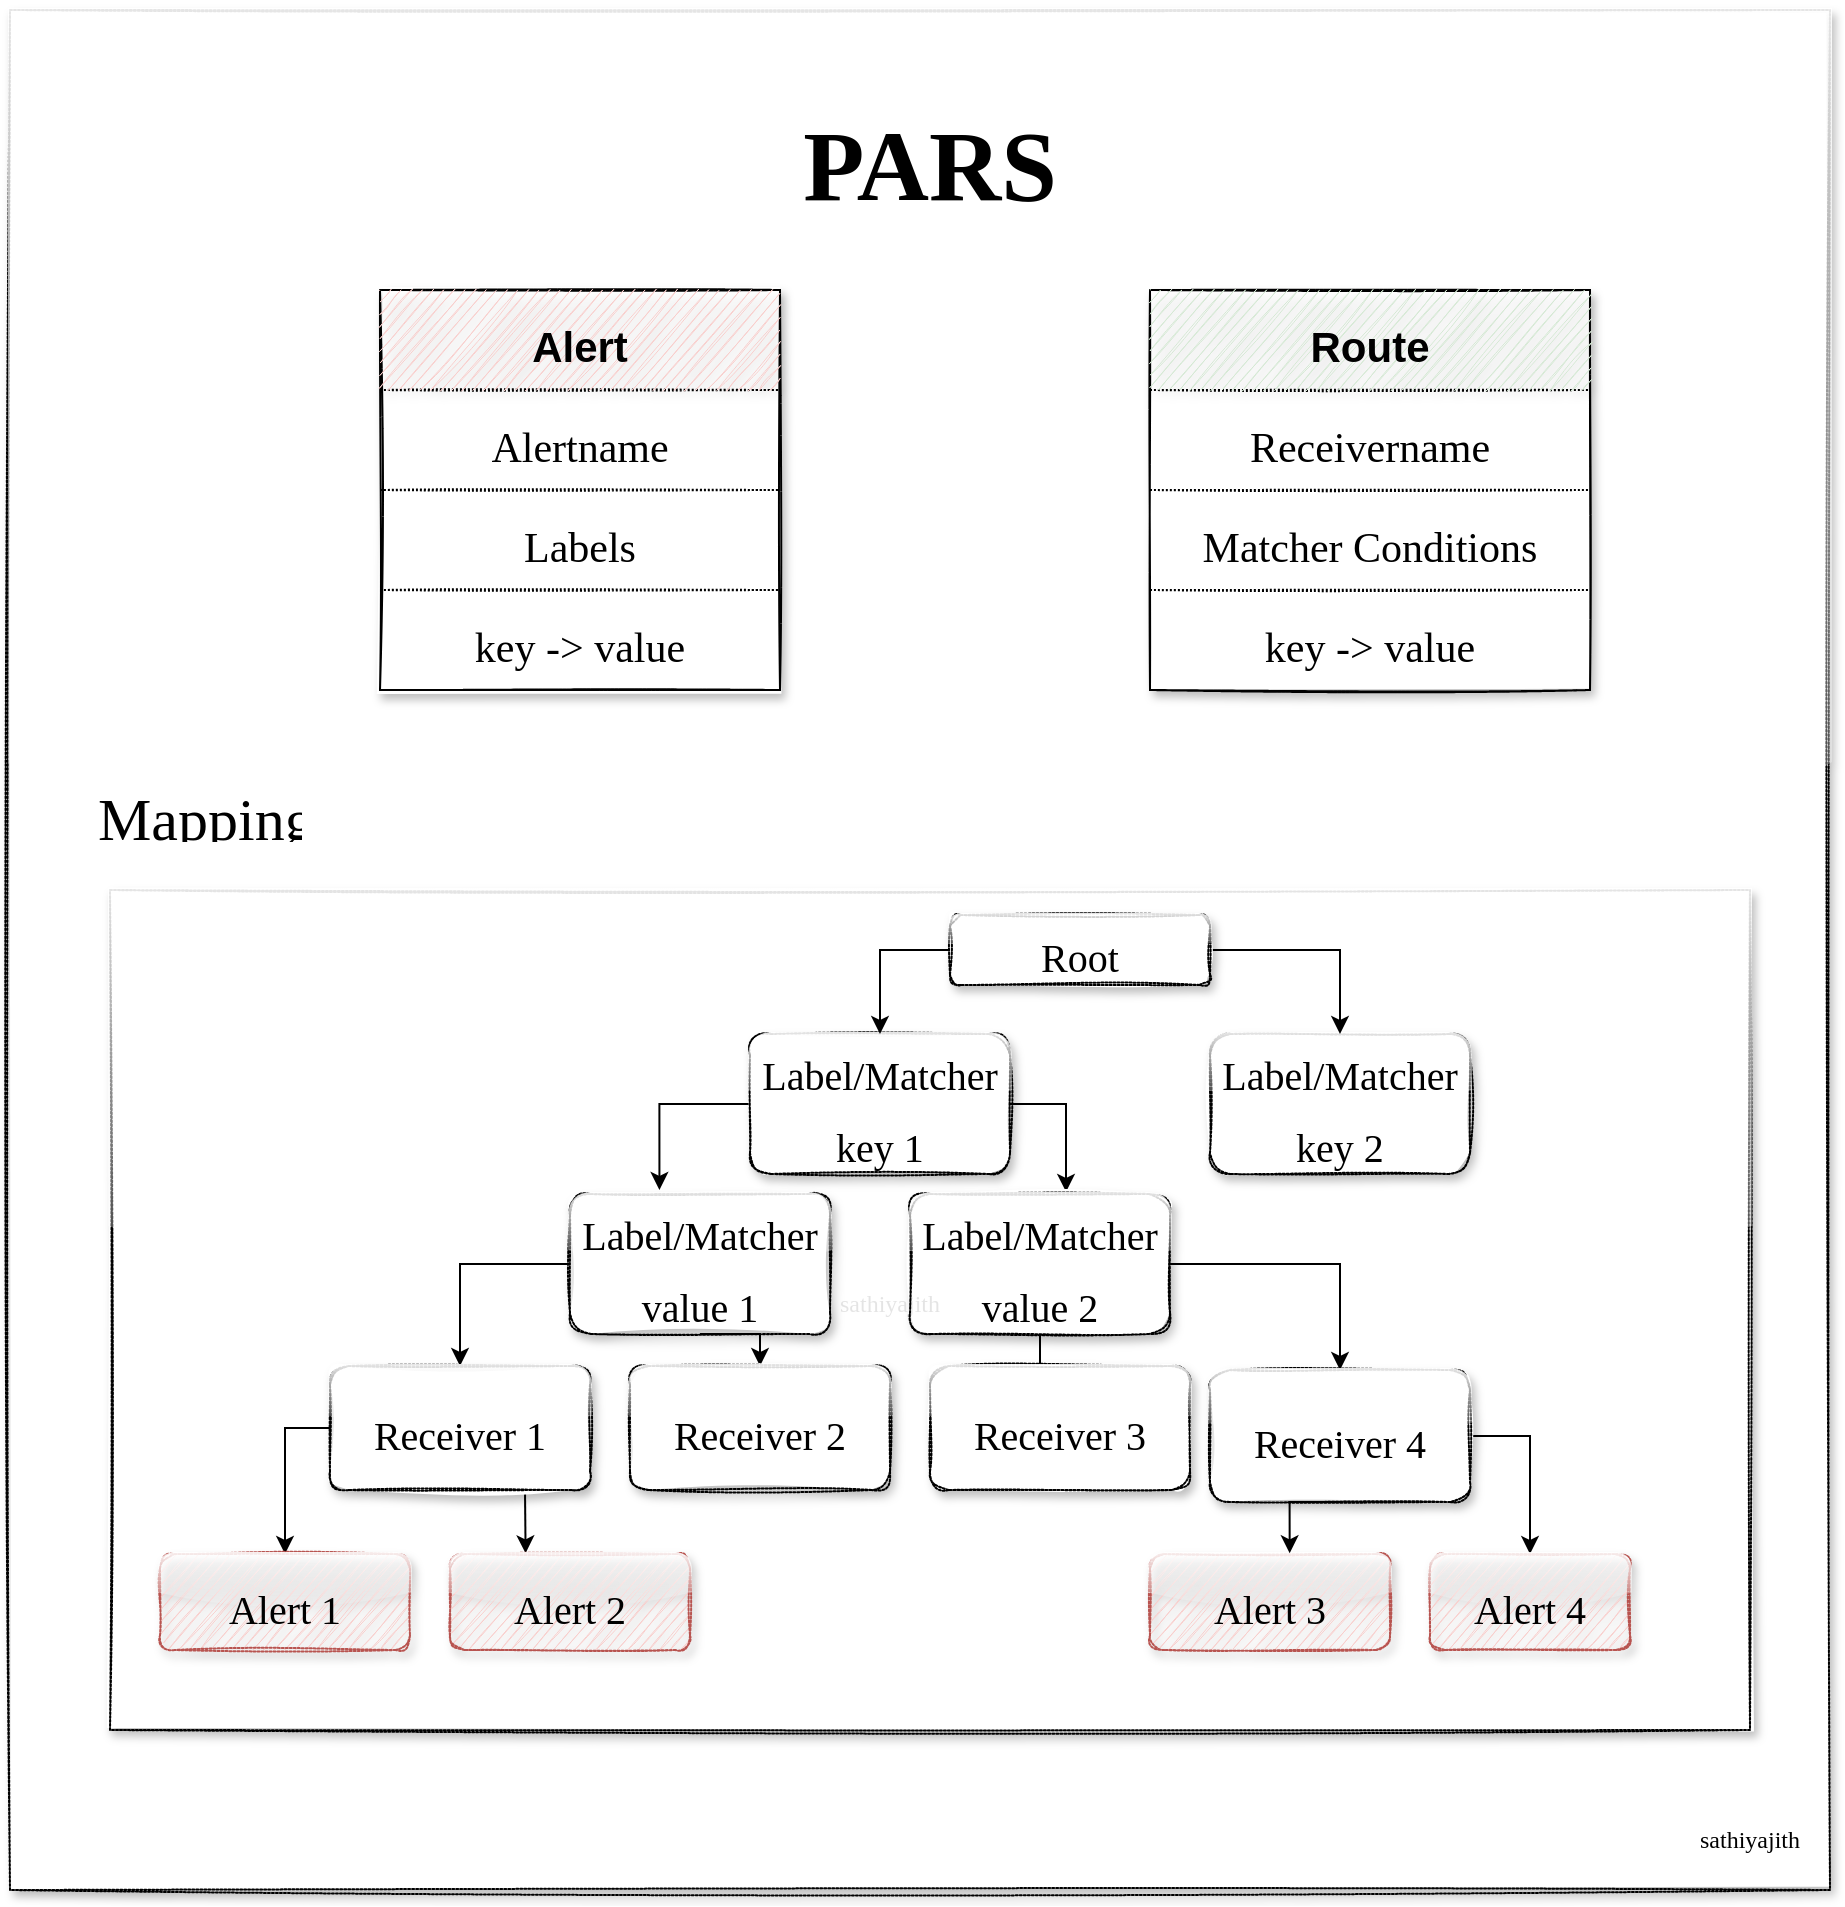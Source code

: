<mxfile version="20.2.3" type="device"><diagram id="eUohyLS9wrAkjKXuaIY4" name="Page-1"><mxGraphModel dx="1038" dy="641" grid="1" gridSize="10" guides="1" tooltips="1" connect="1" arrows="1" fold="1" page="1" pageScale="1" pageWidth="850" pageHeight="1100" math="0" shadow="0"><root><mxCell id="0"/><mxCell id="1" parent="0"/><mxCell id="ghGLA0JRlmJBqLsw4SV2-2" value="" style="rounded=0;whiteSpace=wrap;html=1;dashed=1;dashPattern=1 1;sketch=1;glass=1;shadow=1;" parent="1" vertex="1"><mxGeometry x="90" y="340" width="910" height="940" as="geometry"/></mxCell><mxCell id="ghGLA0JRlmJBqLsw4SV2-3" value="&lt;h1 style=&quot;&quot;&gt;&lt;font data-font-src=&quot;https://fonts.googleapis.com/css?family=Teko&quot; face=&quot;Teko&quot; style=&quot;font-size: 50px;&quot;&gt;PARS&lt;/font&gt;&lt;/h1&gt;" style="text;html=1;strokeColor=none;fillColor=none;spacing=5;spacingTop=-20;whiteSpace=wrap;overflow=hidden;rounded=0;align=center;fontSize=31;verticalAlign=middle;labelPosition=center;verticalLabelPosition=middle;" parent="1" vertex="1"><mxGeometry x="465" y="350" width="170" height="110" as="geometry"/></mxCell><mxCell id="ghGLA0JRlmJBqLsw4SV2-5" value="" style="shape=table;html=1;whiteSpace=wrap;startSize=0;container=1;collapsible=0;childLayout=tableLayout;rounded=0;shadow=1;glass=1;dashed=1;dashPattern=1 1;sketch=1;fontSize=31;flipV=0;flipH=1;" parent="1" vertex="1"><mxGeometry x="275" y="480" width="200" height="200" as="geometry"/></mxCell><mxCell id="ghGLA0JRlmJBqLsw4SV2-6" value="" style="shape=tableRow;horizontal=0;startSize=0;swimlaneHead=0;swimlaneBody=0;top=0;left=0;bottom=0;right=0;collapsible=0;dropTarget=0;fillColor=none;points=[[0,0.5],[1,0.5]];portConstraint=eastwest;rounded=0;shadow=1;glass=1;dashed=1;dashPattern=1 1;sketch=1;fontSize=31;" parent="ghGLA0JRlmJBqLsw4SV2-5" vertex="1"><mxGeometry width="200" height="50" as="geometry"/></mxCell><mxCell id="ghGLA0JRlmJBqLsw4SV2-7" value="&lt;font style=&quot;font-size: 21px;&quot;&gt;&lt;b&gt;Alert&lt;/b&gt;&lt;/font&gt;" style="shape=partialRectangle;html=1;whiteSpace=wrap;connectable=0;fillColor=#f8cecc;top=0;left=0;bottom=0;right=0;overflow=hidden;rounded=0;shadow=1;glass=1;dashed=1;dashPattern=1 1;sketch=1;fontSize=31;strokeColor=#b85450;" parent="ghGLA0JRlmJBqLsw4SV2-6" vertex="1"><mxGeometry width="200" height="50" as="geometry"><mxRectangle width="200" height="50" as="alternateBounds"/></mxGeometry></mxCell><mxCell id="ghGLA0JRlmJBqLsw4SV2-10" value="" style="shape=tableRow;horizontal=0;startSize=0;swimlaneHead=0;swimlaneBody=0;top=0;left=0;bottom=0;right=0;collapsible=0;dropTarget=0;fillColor=none;points=[[0,0.5],[1,0.5]];portConstraint=eastwest;rounded=0;shadow=1;glass=1;dashed=1;dashPattern=1 1;sketch=1;fontSize=31;" parent="ghGLA0JRlmJBqLsw4SV2-5" vertex="1"><mxGeometry y="50" width="200" height="50" as="geometry"/></mxCell><mxCell id="ghGLA0JRlmJBqLsw4SV2-11" value="&lt;font data-font-src=&quot;https://fonts.googleapis.com/css?family=Shadows+Into+Light&quot; face=&quot;Shadows Into Light&quot; style=&quot;font-size: 21px;&quot;&gt;Alertname&lt;/font&gt;" style="shape=partialRectangle;html=1;whiteSpace=wrap;connectable=0;fillColor=none;top=0;left=0;bottom=0;right=0;overflow=hidden;rounded=0;shadow=1;glass=1;dashed=1;dashPattern=1 1;sketch=1;fontSize=31;" parent="ghGLA0JRlmJBqLsw4SV2-10" vertex="1"><mxGeometry width="200" height="50" as="geometry"><mxRectangle width="200" height="50" as="alternateBounds"/></mxGeometry></mxCell><mxCell id="ghGLA0JRlmJBqLsw4SV2-14" value="" style="shape=tableRow;horizontal=0;startSize=0;swimlaneHead=0;swimlaneBody=0;top=0;left=0;bottom=0;right=0;collapsible=0;dropTarget=0;fillColor=none;points=[[0,0.5],[1,0.5]];portConstraint=eastwest;rounded=0;shadow=1;glass=1;dashed=1;dashPattern=1 1;sketch=1;fontSize=31;" parent="ghGLA0JRlmJBqLsw4SV2-5" vertex="1"><mxGeometry y="100" width="200" height="50" as="geometry"/></mxCell><mxCell id="ghGLA0JRlmJBqLsw4SV2-15" value="&lt;span style=&quot;font-size: 21px;&quot;&gt;&lt;font data-font-src=&quot;https://fonts.googleapis.com/css?family=Shadows+Into+Light&quot; face=&quot;Shadows Into Light&quot;&gt;Labels&lt;/font&gt;&lt;/span&gt;" style="shape=partialRectangle;html=1;whiteSpace=wrap;connectable=0;fillColor=none;top=0;left=0;bottom=0;right=0;overflow=hidden;rounded=0;shadow=1;glass=1;dashed=1;dashPattern=1 1;sketch=1;fontSize=31;" parent="ghGLA0JRlmJBqLsw4SV2-14" vertex="1"><mxGeometry width="200" height="50" as="geometry"><mxRectangle width="200" height="50" as="alternateBounds"/></mxGeometry></mxCell><mxCell id="ghGLA0JRlmJBqLsw4SV2-18" style="shape=tableRow;horizontal=0;startSize=0;swimlaneHead=0;swimlaneBody=0;top=0;left=0;bottom=0;right=0;collapsible=0;dropTarget=0;fillColor=none;points=[[0,0.5],[1,0.5]];portConstraint=eastwest;rounded=0;shadow=1;glass=1;dashed=1;dashPattern=1 1;sketch=1;fontSize=31;" parent="ghGLA0JRlmJBqLsw4SV2-5" vertex="1"><mxGeometry y="150" width="200" height="50" as="geometry"/></mxCell><mxCell id="ghGLA0JRlmJBqLsw4SV2-19" value="&lt;span style=&quot;font-size: 21px;&quot;&gt;&lt;font data-font-src=&quot;https://fonts.googleapis.com/css?family=Shadows+Into+Light&quot; face=&quot;Shadows Into Light&quot;&gt;key -&amp;gt; value&lt;/font&gt;&lt;/span&gt;" style="shape=partialRectangle;html=1;whiteSpace=wrap;connectable=0;fillColor=none;top=0;left=0;bottom=0;right=0;overflow=hidden;rounded=0;shadow=1;glass=1;dashed=1;dashPattern=1 1;sketch=1;fontSize=31;" parent="ghGLA0JRlmJBqLsw4SV2-18" vertex="1"><mxGeometry width="200" height="50" as="geometry"><mxRectangle width="200" height="50" as="alternateBounds"/></mxGeometry></mxCell><mxCell id="ghGLA0JRlmJBqLsw4SV2-22" value="" style="shape=table;html=1;whiteSpace=wrap;startSize=0;container=1;collapsible=0;childLayout=tableLayout;rounded=0;shadow=1;glass=1;dashed=1;dashPattern=1 1;sketch=1;fontSize=31;flipV=0;flipH=1;" parent="1" vertex="1"><mxGeometry x="660" y="480" width="220" height="200" as="geometry"/></mxCell><mxCell id="ghGLA0JRlmJBqLsw4SV2-23" value="" style="shape=tableRow;horizontal=0;startSize=0;swimlaneHead=0;swimlaneBody=0;top=0;left=0;bottom=0;right=0;collapsible=0;dropTarget=0;fillColor=none;points=[[0,0.5],[1,0.5]];portConstraint=eastwest;rounded=0;shadow=1;glass=1;dashed=1;dashPattern=1 1;sketch=1;fontSize=31;" parent="ghGLA0JRlmJBqLsw4SV2-22" vertex="1"><mxGeometry width="220" height="50" as="geometry"/></mxCell><mxCell id="ghGLA0JRlmJBqLsw4SV2-24" value="&lt;font style=&quot;font-size: 21px;&quot;&gt;&lt;b&gt;Route&lt;/b&gt;&lt;/font&gt;" style="shape=partialRectangle;html=1;whiteSpace=wrap;connectable=0;fillColor=#d5e8d4;top=0;left=0;bottom=0;right=0;overflow=hidden;rounded=0;shadow=1;glass=1;dashed=1;dashPattern=1 1;sketch=1;fontSize=31;strokeColor=#82b366;" parent="ghGLA0JRlmJBqLsw4SV2-23" vertex="1"><mxGeometry width="220" height="50" as="geometry"><mxRectangle width="220" height="50" as="alternateBounds"/></mxGeometry></mxCell><mxCell id="ghGLA0JRlmJBqLsw4SV2-25" value="" style="shape=tableRow;horizontal=0;startSize=0;swimlaneHead=0;swimlaneBody=0;top=0;left=0;bottom=0;right=0;collapsible=0;dropTarget=0;fillColor=none;points=[[0,0.5],[1,0.5]];portConstraint=eastwest;rounded=0;shadow=1;glass=1;dashed=1;dashPattern=1 1;sketch=1;fontSize=31;" parent="ghGLA0JRlmJBqLsw4SV2-22" vertex="1"><mxGeometry y="50" width="220" height="50" as="geometry"/></mxCell><mxCell id="ghGLA0JRlmJBqLsw4SV2-26" value="&lt;font data-font-src=&quot;https://fonts.googleapis.com/css?family=Shadows+Into+Light&quot; face=&quot;Shadows Into Light&quot; style=&quot;font-size: 21px;&quot;&gt;Receivername&lt;/font&gt;" style="shape=partialRectangle;html=1;whiteSpace=wrap;connectable=0;fillColor=none;top=0;left=0;bottom=0;right=0;overflow=hidden;rounded=0;shadow=1;glass=1;dashed=1;dashPattern=1 1;sketch=1;fontSize=31;" parent="ghGLA0JRlmJBqLsw4SV2-25" vertex="1"><mxGeometry width="220" height="50" as="geometry"><mxRectangle width="220" height="50" as="alternateBounds"/></mxGeometry></mxCell><mxCell id="ghGLA0JRlmJBqLsw4SV2-27" value="" style="shape=tableRow;horizontal=0;startSize=0;swimlaneHead=0;swimlaneBody=0;top=0;left=0;bottom=0;right=0;collapsible=0;dropTarget=0;fillColor=none;points=[[0,0.5],[1,0.5]];portConstraint=eastwest;rounded=0;shadow=1;glass=1;dashed=1;dashPattern=1 1;sketch=1;fontSize=31;" parent="ghGLA0JRlmJBqLsw4SV2-22" vertex="1"><mxGeometry y="100" width="220" height="50" as="geometry"/></mxCell><mxCell id="ghGLA0JRlmJBqLsw4SV2-28" value="&lt;span style=&quot;font-size: 21px;&quot;&gt;&lt;font data-font-src=&quot;https://fonts.googleapis.com/css?family=Shadows+Into+Light&quot; face=&quot;Shadows Into Light&quot;&gt;Matcher Conditions&lt;/font&gt;&lt;/span&gt;" style="shape=partialRectangle;html=1;whiteSpace=wrap;connectable=0;fillColor=none;top=0;left=0;bottom=0;right=0;overflow=hidden;rounded=0;shadow=1;glass=1;dashed=1;dashPattern=1 1;sketch=1;fontSize=31;" parent="ghGLA0JRlmJBqLsw4SV2-27" vertex="1"><mxGeometry width="220" height="50" as="geometry"><mxRectangle width="220" height="50" as="alternateBounds"/></mxGeometry></mxCell><mxCell id="ghGLA0JRlmJBqLsw4SV2-29" style="shape=tableRow;horizontal=0;startSize=0;swimlaneHead=0;swimlaneBody=0;top=0;left=0;bottom=0;right=0;collapsible=0;dropTarget=0;fillColor=none;points=[[0,0.5],[1,0.5]];portConstraint=eastwest;rounded=0;shadow=1;glass=1;dashed=1;dashPattern=1 1;sketch=1;fontSize=31;" parent="ghGLA0JRlmJBqLsw4SV2-22" vertex="1"><mxGeometry y="150" width="220" height="50" as="geometry"/></mxCell><mxCell id="ghGLA0JRlmJBqLsw4SV2-30" value="&lt;span style=&quot;font-size: 21px;&quot;&gt;&lt;font data-font-src=&quot;https://fonts.googleapis.com/css?family=Shadows+Into+Light&quot; face=&quot;Shadows Into Light&quot;&gt;key -&amp;gt; value&lt;/font&gt;&lt;/span&gt;" style="shape=partialRectangle;html=1;whiteSpace=wrap;connectable=0;fillColor=none;top=0;left=0;bottom=0;right=0;overflow=hidden;rounded=0;shadow=1;glass=1;dashed=1;dashPattern=1 1;sketch=1;fontSize=31;" parent="ghGLA0JRlmJBqLsw4SV2-29" vertex="1"><mxGeometry width="220" height="50" as="geometry"><mxRectangle width="220" height="50" as="alternateBounds"/></mxGeometry></mxCell><mxCell id="ghGLA0JRlmJBqLsw4SV2-31" value="&lt;h1 style=&quot;&quot;&gt;&lt;font face=&quot;Staatliches&quot; data-font-src=&quot;https://fonts.googleapis.com/css?family=Staatliches&quot; style=&quot;font-size: 30px; font-weight: normal;&quot;&gt;Mapping&lt;/font&gt;&lt;/h1&gt;" style="text;html=1;strokeColor=none;fillColor=none;spacing=5;spacingTop=-50;whiteSpace=wrap;overflow=hidden;rounded=0;align=center;fontSize=31;verticalAlign=middle;labelPosition=center;verticalLabelPosition=middle;horizontal=1;" parent="1" vertex="1"><mxGeometry x="130" y="700" width="110" height="60" as="geometry"/></mxCell><mxCell id="ghGLA0JRlmJBqLsw4SV2-33" value="" style="rounded=0;whiteSpace=wrap;html=1;shadow=1;glass=1;dashed=1;dashPattern=1 1;sketch=1;fontFamily=Shadows Into Light;fontSource=https%3A%2F%2Ffonts.googleapis.com%2Fcss%3Ffamily%3DShadows%2BInto%2BLight;fontSize=30;" parent="1" vertex="1"><mxGeometry x="140" y="780" width="820" height="420" as="geometry"/></mxCell><mxCell id="ghGLA0JRlmJBqLsw4SV2-54" style="edgeStyle=orthogonalEdgeStyle;rounded=0;orthogonalLoop=1;jettySize=auto;html=1;exitX=0;exitY=0.5;exitDx=0;exitDy=0;entryX=0.344;entryY=-0.029;entryDx=0;entryDy=0;entryPerimeter=0;fontFamily=Shadows Into Light;fontSource=https%3A%2F%2Ffonts.googleapis.com%2Fcss%3Ffamily%3DShadows%2BInto%2BLight;fontSize=20;" parent="1" source="ghGLA0JRlmJBqLsw4SV2-35" target="ghGLA0JRlmJBqLsw4SV2-37" edge="1"><mxGeometry relative="1" as="geometry"/></mxCell><mxCell id="ghGLA0JRlmJBqLsw4SV2-55" style="edgeStyle=orthogonalEdgeStyle;rounded=0;orthogonalLoop=1;jettySize=auto;html=1;exitX=1;exitY=0.5;exitDx=0;exitDy=0;entryX=0.6;entryY=-0.015;entryDx=0;entryDy=0;entryPerimeter=0;fontFamily=Shadows Into Light;fontSource=https%3A%2F%2Ffonts.googleapis.com%2Fcss%3Ffamily%3DShadows%2BInto%2BLight;fontSize=20;" parent="1" source="ghGLA0JRlmJBqLsw4SV2-35" target="ghGLA0JRlmJBqLsw4SV2-38" edge="1"><mxGeometry relative="1" as="geometry"/></mxCell><mxCell id="ghGLA0JRlmJBqLsw4SV2-35" value="&lt;font style=&quot;font-size: 20px;&quot;&gt;Label/Matcher key 1&lt;/font&gt;" style="rounded=1;whiteSpace=wrap;html=1;shadow=1;glass=1;dashed=1;dashPattern=1 1;sketch=1;fontFamily=Shadows Into Light;fontSource=https%3A%2F%2Ffonts.googleapis.com%2Fcss%3Ffamily%3DShadows%2BInto%2BLight;fontSize=30;" parent="1" vertex="1"><mxGeometry x="460" y="852" width="130" height="70" as="geometry"/></mxCell><mxCell id="ghGLA0JRlmJBqLsw4SV2-56" style="edgeStyle=orthogonalEdgeStyle;rounded=0;orthogonalLoop=1;jettySize=auto;html=1;exitX=0;exitY=0.5;exitDx=0;exitDy=0;entryX=0.5;entryY=0;entryDx=0;entryDy=0;fontFamily=Shadows Into Light;fontSource=https%3A%2F%2Ffonts.googleapis.com%2Fcss%3Ffamily%3DShadows%2BInto%2BLight;fontSize=20;" parent="1" source="ghGLA0JRlmJBqLsw4SV2-37" target="ghGLA0JRlmJBqLsw4SV2-41" edge="1"><mxGeometry relative="1" as="geometry"/></mxCell><mxCell id="ghGLA0JRlmJBqLsw4SV2-57" style="edgeStyle=orthogonalEdgeStyle;rounded=0;orthogonalLoop=1;jettySize=auto;html=1;exitX=0.5;exitY=1;exitDx=0;exitDy=0;entryX=0.5;entryY=0;entryDx=0;entryDy=0;fontFamily=Shadows Into Light;fontSource=https%3A%2F%2Ffonts.googleapis.com%2Fcss%3Ffamily%3DShadows%2BInto%2BLight;fontSize=20;" parent="1" source="ghGLA0JRlmJBqLsw4SV2-37" target="ghGLA0JRlmJBqLsw4SV2-42" edge="1"><mxGeometry relative="1" as="geometry"><Array as="points"><mxPoint x="465" y="1002"/></Array></mxGeometry></mxCell><mxCell id="ghGLA0JRlmJBqLsw4SV2-37" value="&lt;font style=&quot;font-size: 20px;&quot;&gt;Label/Matcher value 1&lt;/font&gt;" style="rounded=1;whiteSpace=wrap;html=1;shadow=1;glass=1;dashed=1;dashPattern=1 1;sketch=1;fontFamily=Shadows Into Light;fontSource=https%3A%2F%2Ffonts.googleapis.com%2Fcss%3Ffamily%3DShadows%2BInto%2BLight;fontSize=30;" parent="1" vertex="1"><mxGeometry x="370" y="932" width="130" height="70" as="geometry"/></mxCell><mxCell id="ghGLA0JRlmJBqLsw4SV2-58" style="edgeStyle=orthogonalEdgeStyle;rounded=0;orthogonalLoop=1;jettySize=auto;html=1;exitX=0.5;exitY=1;exitDx=0;exitDy=0;fontFamily=Shadows Into Light;fontSource=https%3A%2F%2Ffonts.googleapis.com%2Fcss%3Ffamily%3DShadows%2BInto%2BLight;fontSize=20;entryX=0.429;entryY=0.023;entryDx=0;entryDy=0;entryPerimeter=0;" parent="1" source="ghGLA0JRlmJBqLsw4SV2-38" target="ghGLA0JRlmJBqLsw4SV2-46" edge="1"><mxGeometry relative="1" as="geometry"><Array as="points"><mxPoint x="605" y="1030"/><mxPoint x="606" y="1030"/></Array></mxGeometry></mxCell><mxCell id="ghGLA0JRlmJBqLsw4SV2-59" style="edgeStyle=orthogonalEdgeStyle;rounded=0;orthogonalLoop=1;jettySize=auto;html=1;exitX=1;exitY=0.5;exitDx=0;exitDy=0;entryX=0.5;entryY=0;entryDx=0;entryDy=0;fontFamily=Shadows Into Light;fontSource=https%3A%2F%2Ffonts.googleapis.com%2Fcss%3Ffamily%3DShadows%2BInto%2BLight;fontSize=20;" parent="1" source="ghGLA0JRlmJBqLsw4SV2-38" target="ghGLA0JRlmJBqLsw4SV2-47" edge="1"><mxGeometry relative="1" as="geometry"/></mxCell><mxCell id="ghGLA0JRlmJBqLsw4SV2-38" value="&lt;font style=&quot;font-size: 20px;&quot;&gt;Label/Matcher value 2&lt;/font&gt;" style="rounded=1;whiteSpace=wrap;html=1;shadow=1;glass=1;dashed=1;dashPattern=1 1;sketch=1;fontFamily=Shadows Into Light;fontSource=https%3A%2F%2Ffonts.googleapis.com%2Fcss%3Ffamily%3DShadows%2BInto%2BLight;fontSize=30;" parent="1" vertex="1"><mxGeometry x="540" y="932" width="130" height="70" as="geometry"/></mxCell><mxCell id="ghGLA0JRlmJBqLsw4SV2-61" style="edgeStyle=orthogonalEdgeStyle;rounded=0;orthogonalLoop=1;jettySize=auto;html=1;exitX=0;exitY=0.5;exitDx=0;exitDy=0;entryX=0.5;entryY=0;entryDx=0;entryDy=0;fontFamily=Shadows Into Light;fontSource=https%3A%2F%2Ffonts.googleapis.com%2Fcss%3Ffamily%3DShadows%2BInto%2BLight;fontSize=20;" parent="1" source="ghGLA0JRlmJBqLsw4SV2-41" target="ghGLA0JRlmJBqLsw4SV2-43" edge="1"><mxGeometry relative="1" as="geometry"/></mxCell><mxCell id="ghGLA0JRlmJBqLsw4SV2-62" style="edgeStyle=orthogonalEdgeStyle;rounded=0;orthogonalLoop=1;jettySize=auto;html=1;exitX=0.75;exitY=1;exitDx=0;exitDy=0;entryX=0.315;entryY=-0.007;entryDx=0;entryDy=0;entryPerimeter=0;fontFamily=Shadows Into Light;fontSource=https%3A%2F%2Ffonts.googleapis.com%2Fcss%3Ffamily%3DShadows%2BInto%2BLight;fontSize=20;" parent="1" source="ghGLA0JRlmJBqLsw4SV2-41" target="ghGLA0JRlmJBqLsw4SV2-44" edge="1"><mxGeometry relative="1" as="geometry"/></mxCell><mxCell id="ghGLA0JRlmJBqLsw4SV2-41" value="&lt;font style=&quot;font-size: 20px;&quot;&gt;Receiver 1&lt;/font&gt;" style="rounded=1;whiteSpace=wrap;html=1;shadow=1;glass=1;dashed=1;dashPattern=1 1;sketch=1;fontFamily=Shadows Into Light;fontSource=https%3A%2F%2Ffonts.googleapis.com%2Fcss%3Ffamily%3DShadows%2BInto%2BLight;fontSize=30;" parent="1" vertex="1"><mxGeometry x="250" y="1018" width="130" height="62" as="geometry"/></mxCell><mxCell id="ghGLA0JRlmJBqLsw4SV2-42" value="&lt;font style=&quot;font-size: 20px;&quot;&gt;Receiver 2&lt;/font&gt;" style="rounded=1;whiteSpace=wrap;html=1;shadow=1;glass=1;dashed=1;dashPattern=1 1;sketch=1;fontFamily=Shadows Into Light;fontSource=https%3A%2F%2Ffonts.googleapis.com%2Fcss%3Ffamily%3DShadows%2BInto%2BLight;fontSize=30;" parent="1" vertex="1"><mxGeometry x="400" y="1018" width="130" height="62" as="geometry"/></mxCell><mxCell id="ghGLA0JRlmJBqLsw4SV2-43" value="&lt;font style=&quot;font-size: 20px;&quot;&gt;Alert 1&lt;/font&gt;" style="rounded=1;whiteSpace=wrap;html=1;shadow=1;glass=1;dashed=1;dashPattern=1 1;sketch=1;fontFamily=Shadows Into Light;fontSource=https%3A%2F%2Ffonts.googleapis.com%2Fcss%3Ffamily%3DShadows%2BInto%2BLight;fontSize=30;fillColor=#f8cecc;strokeColor=#b85450;" parent="1" vertex="1"><mxGeometry x="165" y="1112" width="125" height="48" as="geometry"/></mxCell><mxCell id="ghGLA0JRlmJBqLsw4SV2-44" value="&lt;font style=&quot;font-size: 20px;&quot;&gt;Alert 2&lt;/font&gt;" style="rounded=1;whiteSpace=wrap;html=1;shadow=1;glass=1;dashed=1;dashPattern=1 1;sketch=1;fontFamily=Shadows Into Light;fontSource=https%3A%2F%2Ffonts.googleapis.com%2Fcss%3Ffamily%3DShadows%2BInto%2BLight;fontSize=30;fillColor=#f8cecc;strokeColor=#b85450;" parent="1" vertex="1"><mxGeometry x="310" y="1112" width="120" height="48" as="geometry"/></mxCell><mxCell id="ghGLA0JRlmJBqLsw4SV2-45" value="&lt;font style=&quot;font-size: 20px;&quot;&gt;Alert 3&lt;/font&gt;" style="rounded=1;whiteSpace=wrap;html=1;shadow=1;glass=1;dashed=1;dashPattern=1 1;sketch=1;fontFamily=Shadows Into Light;fontSource=https%3A%2F%2Ffonts.googleapis.com%2Fcss%3Ffamily%3DShadows%2BInto%2BLight;fontSize=30;fillColor=#f8cecc;strokeColor=#b85450;" parent="1" vertex="1"><mxGeometry x="660" y="1112" width="120" height="48" as="geometry"/></mxCell><mxCell id="ghGLA0JRlmJBqLsw4SV2-46" value="&lt;font style=&quot;font-size: 20px;&quot;&gt;Receiver 3&lt;/font&gt;" style="rounded=1;whiteSpace=wrap;html=1;shadow=1;glass=1;dashed=1;dashPattern=1 1;sketch=1;fontFamily=Shadows Into Light;fontSource=https%3A%2F%2Ffonts.googleapis.com%2Fcss%3Ffamily%3DShadows%2BInto%2BLight;fontSize=30;" parent="1" vertex="1"><mxGeometry x="550" y="1018" width="130" height="62" as="geometry"/></mxCell><mxCell id="ghGLA0JRlmJBqLsw4SV2-63" style="edgeStyle=orthogonalEdgeStyle;rounded=0;orthogonalLoop=1;jettySize=auto;html=1;exitX=0.5;exitY=1;exitDx=0;exitDy=0;entryX=0.582;entryY=-0.007;entryDx=0;entryDy=0;entryPerimeter=0;fontFamily=Shadows Into Light;fontSource=https%3A%2F%2Ffonts.googleapis.com%2Fcss%3Ffamily%3DShadows%2BInto%2BLight;fontSize=20;" parent="1" source="ghGLA0JRlmJBqLsw4SV2-47" target="ghGLA0JRlmJBqLsw4SV2-45" edge="1"><mxGeometry relative="1" as="geometry"/></mxCell><mxCell id="ghGLA0JRlmJBqLsw4SV2-64" style="edgeStyle=orthogonalEdgeStyle;rounded=0;orthogonalLoop=1;jettySize=auto;html=1;exitX=1;exitY=0.5;exitDx=0;exitDy=0;entryX=0.5;entryY=0;entryDx=0;entryDy=0;fontFamily=Shadows Into Light;fontSource=https%3A%2F%2Ffonts.googleapis.com%2Fcss%3Ffamily%3DShadows%2BInto%2BLight;fontSize=20;" parent="1" source="ghGLA0JRlmJBqLsw4SV2-47" target="ghGLA0JRlmJBqLsw4SV2-48" edge="1"><mxGeometry relative="1" as="geometry"/></mxCell><mxCell id="ghGLA0JRlmJBqLsw4SV2-47" value="&lt;font style=&quot;font-size: 20px;&quot;&gt;Receiver 4&lt;/font&gt;" style="rounded=1;whiteSpace=wrap;html=1;shadow=1;glass=1;dashed=1;dashPattern=1 1;sketch=1;fontFamily=Shadows Into Light;fontSource=https%3A%2F%2Ffonts.googleapis.com%2Fcss%3Ffamily%3DShadows%2BInto%2BLight;fontSize=30;" parent="1" vertex="1"><mxGeometry x="690" y="1020" width="130" height="66" as="geometry"/></mxCell><mxCell id="ghGLA0JRlmJBqLsw4SV2-48" value="&lt;font style=&quot;font-size: 20px;&quot;&gt;Alert 4&lt;/font&gt;" style="rounded=1;whiteSpace=wrap;html=1;shadow=1;glass=1;dashed=1;dashPattern=1 1;sketch=1;fontFamily=Shadows Into Light;fontSource=https%3A%2F%2Ffonts.googleapis.com%2Fcss%3Ffamily%3DShadows%2BInto%2BLight;fontSize=30;fillColor=#f8cecc;strokeColor=#b85450;" parent="1" vertex="1"><mxGeometry x="800" y="1112" width="100" height="48" as="geometry"/></mxCell><mxCell id="ghGLA0JRlmJBqLsw4SV2-49" value="&lt;font style=&quot;font-size: 20px;&quot;&gt;Label/Matcher key 2&lt;/font&gt;" style="rounded=1;whiteSpace=wrap;html=1;shadow=1;glass=1;dashed=1;dashPattern=1 1;sketch=1;fontFamily=Shadows Into Light;fontSource=https%3A%2F%2Ffonts.googleapis.com%2Fcss%3Ffamily%3DShadows%2BInto%2BLight;fontSize=30;" parent="1" vertex="1"><mxGeometry x="690" y="852" width="130" height="70" as="geometry"/></mxCell><mxCell id="ghGLA0JRlmJBqLsw4SV2-52" style="edgeStyle=orthogonalEdgeStyle;rounded=0;orthogonalLoop=1;jettySize=auto;html=1;exitX=0;exitY=0.5;exitDx=0;exitDy=0;entryX=0.5;entryY=0;entryDx=0;entryDy=0;fontFamily=Shadows Into Light;fontSource=https%3A%2F%2Ffonts.googleapis.com%2Fcss%3Ffamily%3DShadows%2BInto%2BLight;fontSize=20;" parent="1" source="ghGLA0JRlmJBqLsw4SV2-50" target="ghGLA0JRlmJBqLsw4SV2-35" edge="1"><mxGeometry relative="1" as="geometry"/></mxCell><mxCell id="ghGLA0JRlmJBqLsw4SV2-53" style="edgeStyle=orthogonalEdgeStyle;rounded=0;orthogonalLoop=1;jettySize=auto;html=1;exitX=1;exitY=0.5;exitDx=0;exitDy=0;entryX=0.5;entryY=0;entryDx=0;entryDy=0;fontFamily=Shadows Into Light;fontSource=https%3A%2F%2Ffonts.googleapis.com%2Fcss%3Ffamily%3DShadows%2BInto%2BLight;fontSize=20;" parent="1" source="ghGLA0JRlmJBqLsw4SV2-50" target="ghGLA0JRlmJBqLsw4SV2-49" edge="1"><mxGeometry relative="1" as="geometry"/></mxCell><mxCell id="ghGLA0JRlmJBqLsw4SV2-50" value="&lt;font style=&quot;font-size: 20px;&quot;&gt;Root&lt;/font&gt;" style="rounded=1;whiteSpace=wrap;html=1;shadow=1;glass=1;dashed=1;dashPattern=1 1;sketch=1;fontFamily=Shadows Into Light;fontSource=https%3A%2F%2Ffonts.googleapis.com%2Fcss%3Ffamily%3DShadows%2BInto%2BLight;fontSize=30;" parent="1" vertex="1"><mxGeometry x="560" y="792.5" width="130" height="35" as="geometry"/></mxCell><mxCell id="0eVlBddmyCS_NZ909MFz-1" value="&lt;font data-font-src=&quot;https://fonts.googleapis.com/css?family=Shadows+Into+Light&quot; face=&quot;Shadows Into Light&quot;&gt;sathiyajith&lt;/font&gt;" style="text;html=1;strokeColor=none;fillColor=none;align=center;verticalAlign=middle;whiteSpace=wrap;rounded=0;" parent="1" vertex="1"><mxGeometry x="930" y="1240" width="60" height="30" as="geometry"/></mxCell><mxCell id="0eVlBddmyCS_NZ909MFz-2" value="&lt;font data-font-src=&quot;https://fonts.googleapis.com/css?family=Shadows+Into+Light&quot; face=&quot;Shadows Into Light&quot;&gt;sathiyajith&lt;/font&gt;" style="text;html=1;strokeColor=none;fillColor=none;align=center;verticalAlign=middle;whiteSpace=wrap;rounded=0;textOpacity=10;" parent="1" vertex="1"><mxGeometry x="500" y="972" width="60" height="30" as="geometry"/></mxCell></root></mxGraphModel></diagram></mxfile>